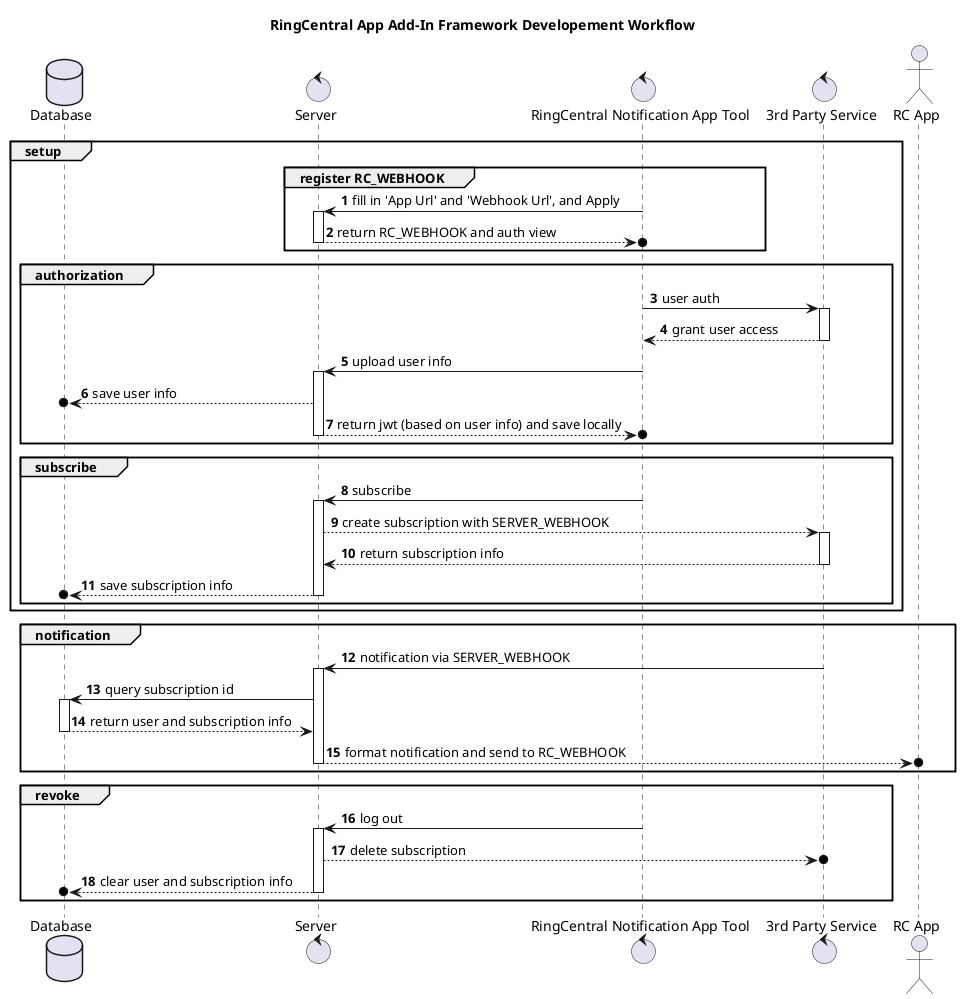 @startuml

title RingCentral App Add-In Framework Developement Workflow

autonumber

Database "Database" as DB
control "Server" as SERVER
control "RingCentral Notification App Tool" as G
control "3rd Party Service" as T
actor "RC App" as RC

group setup

    group register RC_WEBHOOK
    G -> SERVER: fill in 'App Url' and 'Webhook Url', and Apply
    activate SERVER
    SERVER -->o G: return RC_WEBHOOK and auth view
    deactivate SERVER
    end

    group authorization
    G -> T: user auth
    activate T
    T --> G: grant user access
    deactivate T
    G -> SERVER: upload user info
    activate SERVER
    SERVER -->o DB: save user info
    SERVER -->o G: return jwt (based on user info) and save locally
    deactivate SERVER
    end

    group subscribe
    G -> SERVER: subscribe
    activate SERVER
    SERVER --> T: create subscription with SERVER_WEBHOOK
    activate T
    T --> SERVER: return subscription info
    deactivate T
    SERVER -->o DB: save subscription info
    deactivate SERVER
    end
end

group notification
    T -> SERVER: notification via SERVER_WEBHOOK
    activate SERVER
    SERVER -> DB: query subscription id
    activate DB
    DB --> SERVER: return user and subscription info
    deactivate DB
    SERVER -->o RC: format notification and send to RC_WEBHOOK
    deactivate SERVER
end

group revoke
    G -> SERVER: log out
    activate SERVER
    SERVER -->o T: delete subscription
    SERVER -->o DB: clear user and subscription info
    deactivate SERVER
end

@enduml